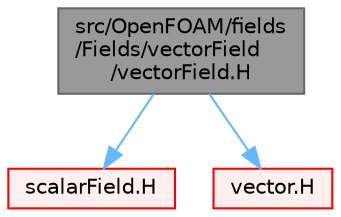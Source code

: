 digraph "src/OpenFOAM/fields/Fields/vectorField/vectorField.H"
{
 // LATEX_PDF_SIZE
  bgcolor="transparent";
  edge [fontname=Helvetica,fontsize=10,labelfontname=Helvetica,labelfontsize=10];
  node [fontname=Helvetica,fontsize=10,shape=box,height=0.2,width=0.4];
  Node1 [id="Node000001",label="src/OpenFOAM/fields\l/Fields/vectorField\l/vectorField.H",height=0.2,width=0.4,color="gray40", fillcolor="grey60", style="filled", fontcolor="black",tooltip=" "];
  Node1 -> Node2 [id="edge1_Node000001_Node000002",color="steelblue1",style="solid",tooltip=" "];
  Node2 [id="Node000002",label="scalarField.H",height=0.2,width=0.4,color="red", fillcolor="#FFF0F0", style="filled",URL="$scalarField_8H.html",tooltip=" "];
  Node1 -> Node160 [id="edge2_Node000001_Node000160",color="steelblue1",style="solid",tooltip=" "];
  Node160 [id="Node000160",label="vector.H",height=0.2,width=0.4,color="red", fillcolor="#FFF0F0", style="filled",URL="$vector_8H.html",tooltip=" "];
}
